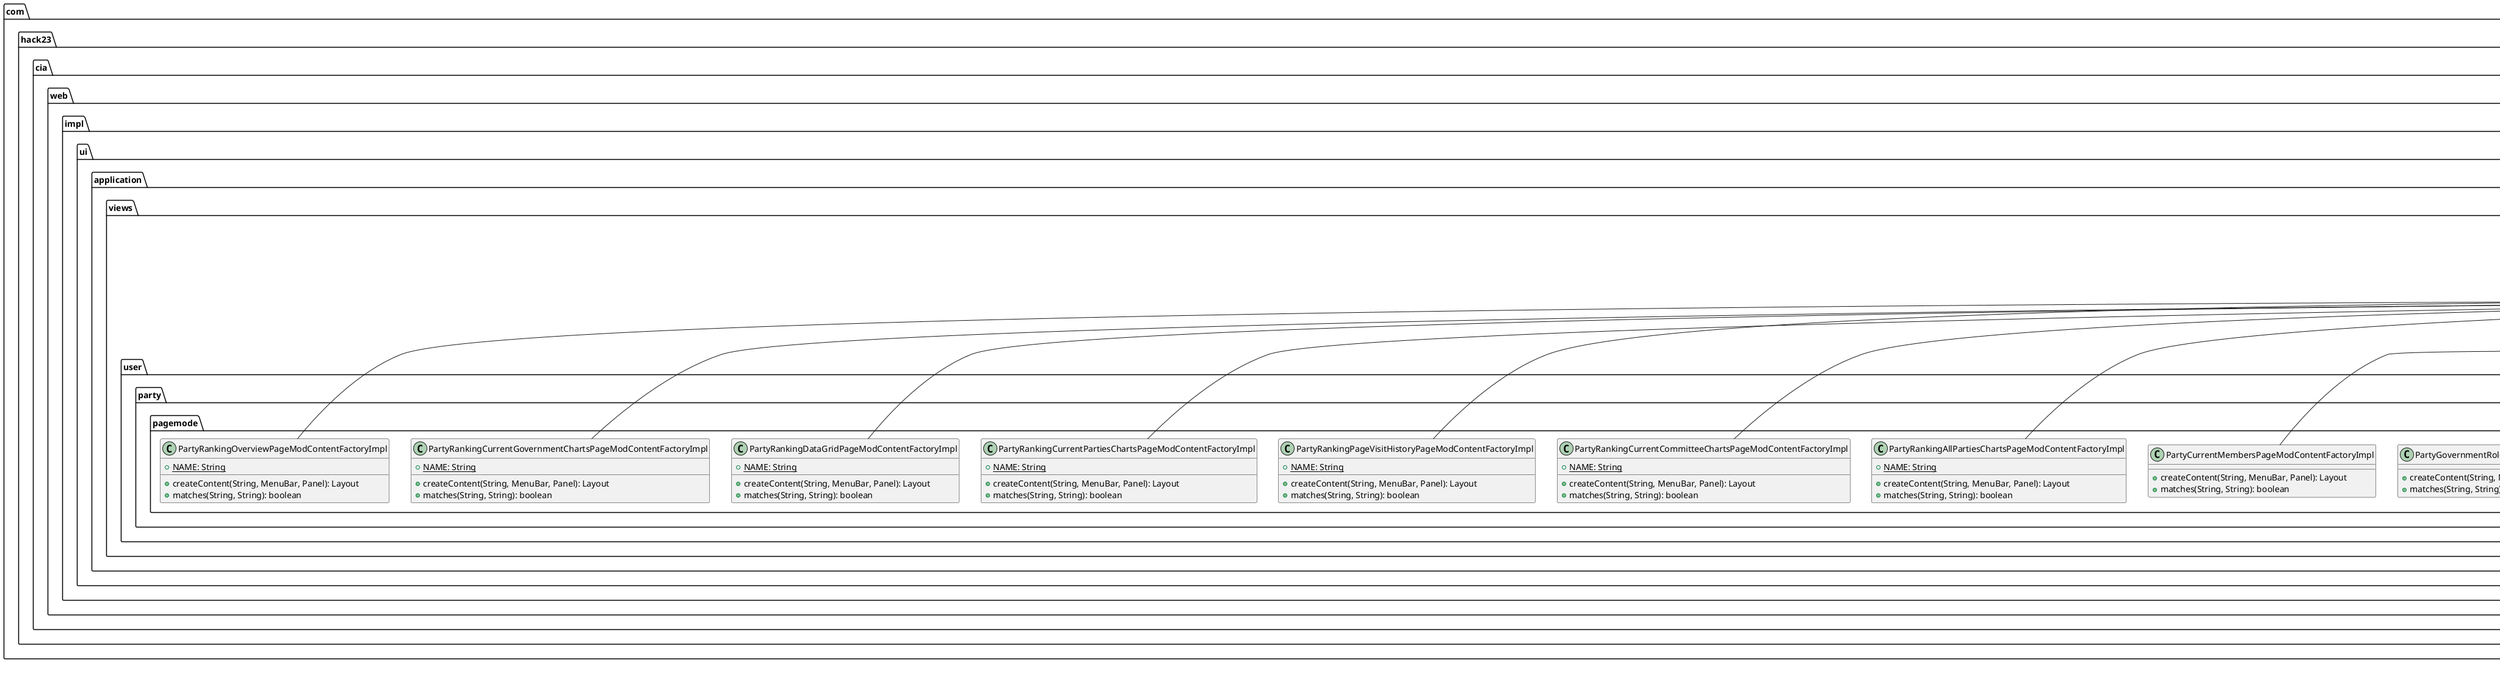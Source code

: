@startuml
    namespace com.hack23.cia.web.impl.ui.application.views.user.party.pagemode {

        class PartyMemberHistoryPageModContentFactoryImpl [[PartyMemberHistoryPageModContentFactoryImpl.html]] {
            +createContent(String, MenuBar, Panel): Layout
            +matches(String, String): boolean
        }

        class PartyOverviewPageModContentFactoryImpl [[PartyOverviewPageModContentFactoryImpl.html]] {
            +createContent(String, MenuBar, Panel): Layout
            +matches(String, String): boolean
        }

        class PartyLeaderHistoryPageModContentFactoryImpl [[PartyLeaderHistoryPageModContentFactoryImpl.html]] {
            +createContent(String, MenuBar, Panel): Layout
            +matches(String, String): boolean
        }

        class PartyRankingCurrentPartiesChartsPageModContentFactoryImpl [[PartyRankingCurrentPartiesChartsPageModContentFactoryImpl.html]] {
            {static} +NAME: String
            +createContent(String, MenuBar, Panel): Layout
            +matches(String, String): boolean
        }

        class PartyCoalitionsAgainstAnnualSummaryChartPageModContentFactoryImpl [[PartyCoalitionsAgainstAnnualSummaryChartPageModContentFactoryImpl.html]] {
            +createContent(String, MenuBar, Panel): Layout
            +matches(String, String): boolean
        }

        class PartyVoteHistoryPageModContentFactoryImpl [[PartyVoteHistoryPageModContentFactoryImpl.html]] {
            +createContent(String, MenuBar, Panel): Layout
            +matches(String, String): boolean
        }

        class PartyCurrentLeadersPageModContentFactoryImpl [[PartyCurrentLeadersPageModContentFactoryImpl.html]] {
            +createContent(String, MenuBar, Panel): Layout
            +matches(String, String): boolean
        }

        class PartyPageVisitHistoryPageModContentFactoryImpl [[PartyPageVisitHistoryPageModContentFactoryImpl.html]] {
            +createContent(String, MenuBar, Panel): Layout
            +matches(String, String): boolean
        }

        class PartyRankingCurrentCommitteeChartsPageModContentFactoryImpl [[PartyRankingCurrentCommitteeChartsPageModContentFactoryImpl.html]] {
            {static} +NAME: String
            +createContent(String, MenuBar, Panel): Layout
            +matches(String, String): boolean
        }

        class PartyRankingPageVisitHistoryPageModContentFactoryImpl [[PartyRankingPageVisitHistoryPageModContentFactoryImpl.html]] {
            {static} +NAME: String
            +createContent(String, MenuBar, Panel): Layout
            +matches(String, String): boolean
        }

        class PartyGovernmentRolesPageModContentFactoryImpl [[PartyGovernmentRolesPageModContentFactoryImpl.html]] {
            +createContent(String, MenuBar, Panel): Layout
            +matches(String, String): boolean
        }

        class PartyCurrentMembersPageModContentFactoryImpl [[PartyCurrentMembersPageModContentFactoryImpl.html]] {
            +createContent(String, MenuBar, Panel): Layout
            +matches(String, String): boolean
        }

        class PartyCommitteeBallotDecisionSummaryPageModContentFactoryImpl [[PartyCommitteeBallotDecisionSummaryPageModContentFactoryImpl.html]] {
            +createContent(String, MenuBar, Panel): Layout
            +matches(String, String): boolean
        }

        class PartyRankingAllPartiesChartsPageModContentFactoryImpl [[PartyRankingAllPartiesChartsPageModContentFactoryImpl.html]] {
            {static} +NAME: String
            +createContent(String, MenuBar, Panel): Layout
            +matches(String, String): boolean
        }

        class PartyRankingDataGridPageModContentFactoryImpl [[PartyRankingDataGridPageModContentFactoryImpl.html]] {
            {static} +NAME: String
            +createContent(String, MenuBar, Panel): Layout
            +matches(String, String): boolean
        }

        class PartySupportAnnualSummaryChartPageModContentFactoryImpl [[PartySupportAnnualSummaryChartPageModContentFactoryImpl.html]] {
            +createContent(String, MenuBar, Panel): Layout
            +matches(String, String): boolean
        }

        class PartyDocumentHistoryPageModContentFactoryImpl [[PartyDocumentHistoryPageModContentFactoryImpl.html]] {
            +createContent(String, MenuBar, Panel): Layout
            +matches(String, String): boolean
        }

        class PartyRoleGhantPageModContentFactoryImpl [[PartyRoleGhantPageModContentFactoryImpl.html]] {
            +createContent(String, MenuBar, Panel): Layout
            +matches(String, String): boolean
        }

        class PartyCommitteeRolesPageModContentFactoryImpl [[PartyCommitteeRolesPageModContentFactoryImpl.html]] {
            +createContent(String, MenuBar, Panel): Layout
            +matches(String, String): boolean
        }

        class PartyWonDailySummaryChartPageModContentFactoryImpl [[PartyWonDailySummaryChartPageModContentFactoryImpl.html]] {
            +createContent(String, MenuBar, Panel): Layout
            +matches(String, String): boolean
        }

        class PartyRankingOverviewPageModContentFactoryImpl [[PartyRankingOverviewPageModContentFactoryImpl.html]] {
            {static} +NAME: String
            +createContent(String, MenuBar, Panel): Layout
            +matches(String, String): boolean
        }

        class PartyDocumentActivityPageModContentFactoryImpl [[PartyDocumentActivityPageModContentFactoryImpl.html]] {
            +createContent(String, MenuBar, Panel): Layout
            +matches(String, String): boolean
        }

        class PartyRankingCurrentGovernmentChartsPageModContentFactoryImpl [[PartyRankingCurrentGovernmentChartsPageModContentFactoryImpl.html]] {
            {static} +NAME: String
            +createContent(String, MenuBar, Panel): Layout
            +matches(String, String): boolean
        }

        com.hack23.cia.web.impl.ui.application.views.common.pagemode.AbstractItemPageModContentFactoryImpl <|-- PartyMemberHistoryPageModContentFactoryImpl
        com.hack23.cia.web.impl.ui.application.views.common.pagemode.AbstractItemPageModContentFactoryImpl <|-- PartyOverviewPageModContentFactoryImpl
        com.hack23.cia.web.impl.ui.application.views.common.pagemode.AbstractItemPageModContentFactoryImpl <|-- PartyLeaderHistoryPageModContentFactoryImpl
        com.hack23.cia.web.impl.ui.application.views.common.pagemode.AbstractBasicPageModContentFactoryImpl <|-- PartyRankingCurrentPartiesChartsPageModContentFactoryImpl
        com.hack23.cia.web.impl.ui.application.views.common.pagemode.AbstractItemPageModContentFactoryImpl <|-- PartyCoalitionsAgainstAnnualSummaryChartPageModContentFactoryImpl
        com.hack23.cia.web.impl.ui.application.views.common.pagemode.AbstractItemPageModContentFactoryImpl <|-- PartyVoteHistoryPageModContentFactoryImpl
        com.hack23.cia.web.impl.ui.application.views.common.pagemode.AbstractItemPageModContentFactoryImpl <|-- PartyCurrentLeadersPageModContentFactoryImpl
        com.hack23.cia.web.impl.ui.application.views.common.pagemode.AbstractItemPageModContentFactoryImpl <|-- PartyPageVisitHistoryPageModContentFactoryImpl
        com.hack23.cia.web.impl.ui.application.views.common.pagemode.AbstractBasicPageModContentFactoryImpl <|-- PartyRankingCurrentCommitteeChartsPageModContentFactoryImpl
        com.hack23.cia.web.impl.ui.application.views.common.pagemode.AbstractBasicPageModContentFactoryImpl <|-- PartyRankingPageVisitHistoryPageModContentFactoryImpl
        com.hack23.cia.web.impl.ui.application.views.common.pagemode.AbstractItemPageModContentFactoryImpl <|-- PartyGovernmentRolesPageModContentFactoryImpl
        com.hack23.cia.web.impl.ui.application.views.common.pagemode.AbstractItemPageModContentFactoryImpl <|-- PartyCurrentMembersPageModContentFactoryImpl
        com.hack23.cia.web.impl.ui.application.views.common.pagemode.AbstractItemPageModContentFactoryImpl <|-- PartyCommitteeBallotDecisionSummaryPageModContentFactoryImpl
        com.hack23.cia.web.impl.ui.application.views.common.pagemode.AbstractBasicPageModContentFactoryImpl <|-- PartyRankingAllPartiesChartsPageModContentFactoryImpl
        com.hack23.cia.web.impl.ui.application.views.common.pagemode.AbstractBasicPageModContentFactoryImpl <|-- PartyRankingDataGridPageModContentFactoryImpl
        com.hack23.cia.web.impl.ui.application.views.common.pagemode.AbstractItemPageModContentFactoryImpl <|-- PartySupportAnnualSummaryChartPageModContentFactoryImpl
        com.hack23.cia.web.impl.ui.application.views.common.pagemode.AbstractItemPageModContentFactoryImpl <|-- PartyDocumentHistoryPageModContentFactoryImpl
        com.hack23.cia.web.impl.ui.application.views.common.pagemode.AbstractItemPageModContentFactoryImpl <|-- PartyRoleGhantPageModContentFactoryImpl
        com.hack23.cia.web.impl.ui.application.views.common.pagemode.AbstractItemPageModContentFactoryImpl <|-- PartyCommitteeRolesPageModContentFactoryImpl
        com.hack23.cia.web.impl.ui.application.views.common.pagemode.AbstractItemPageModContentFactoryImpl <|-- PartyWonDailySummaryChartPageModContentFactoryImpl
        com.hack23.cia.web.impl.ui.application.views.common.pagemode.AbstractBasicPageModContentFactoryImpl <|-- PartyRankingOverviewPageModContentFactoryImpl
        com.hack23.cia.web.impl.ui.application.views.common.pagemode.AbstractItemPageModContentFactoryImpl <|-- PartyDocumentActivityPageModContentFactoryImpl
        com.hack23.cia.web.impl.ui.application.views.common.pagemode.AbstractBasicPageModContentFactoryImpl <|-- PartyRankingCurrentGovernmentChartsPageModContentFactoryImpl
    }

    namespace com.hack23.cia.web.impl.ui.application.views.common.pagemode {
        abstract class AbstractItemPageModContentFactoryImpl<T> [[../../../common/pagemode/AbstractItemPageModContentFactoryImpl.html]] {
            {abstract} #getItem(String): T
        }
        abstract class AbstractBasicPageModContentFactoryImpl [[../../../common/pagemode/AbstractBasicPageModContentFactoryImpl.html]]
    }

    center footer UMLDoclet 2.0.4, PlantUML 1.2019.06
@enduml
